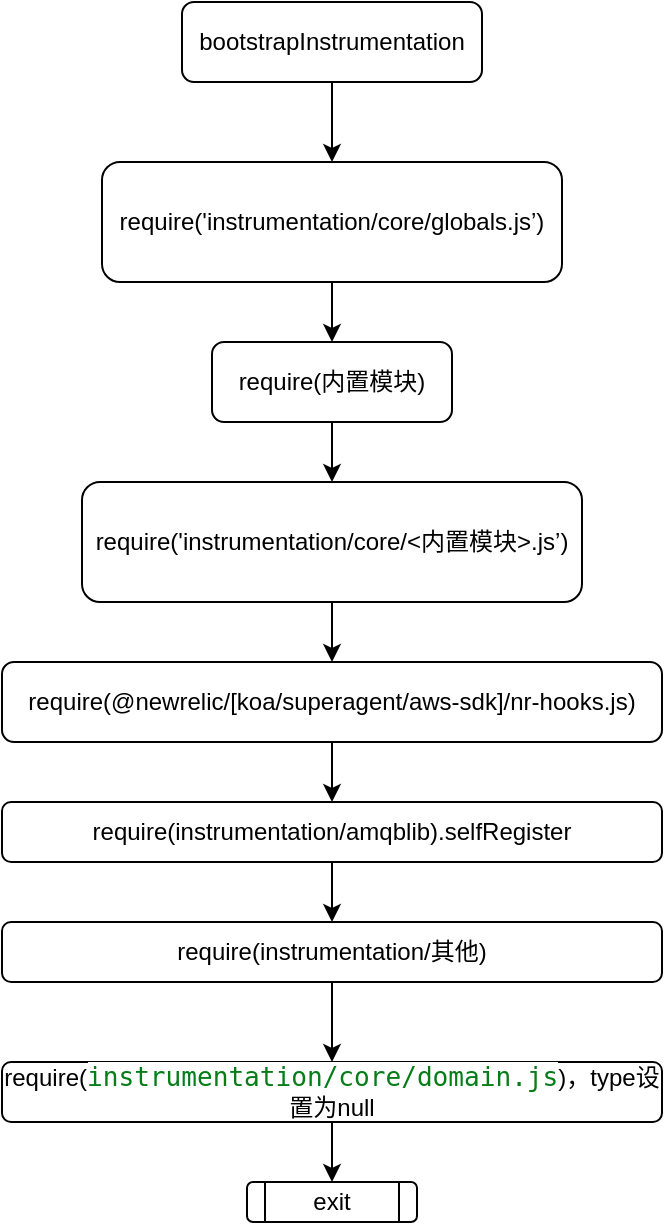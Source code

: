 <mxfile version="14.7.3" type="github">
  <diagram id="C5RBs43oDa-KdzZeNtuy" name="Page-1">
    <mxGraphModel dx="858" dy="590" grid="1" gridSize="10" guides="1" tooltips="1" connect="1" arrows="1" fold="1" page="1" pageScale="1" pageWidth="827" pageHeight="1169" math="0" shadow="0">
      <root>
        <mxCell id="WIyWlLk6GJQsqaUBKTNV-0" />
        <mxCell id="WIyWlLk6GJQsqaUBKTNV-1" parent="WIyWlLk6GJQsqaUBKTNV-0" />
        <mxCell id="REBfTNrumJtzJRZc6Gil-6" value="" style="edgeStyle=orthogonalEdgeStyle;rounded=0;orthogonalLoop=1;jettySize=auto;html=1;" edge="1" parent="WIyWlLk6GJQsqaUBKTNV-1" source="WIyWlLk6GJQsqaUBKTNV-3" target="REBfTNrumJtzJRZc6Gil-1">
          <mxGeometry relative="1" as="geometry" />
        </mxCell>
        <mxCell id="WIyWlLk6GJQsqaUBKTNV-3" value="&lt;span&gt;bootstrapInstrumentation&lt;/span&gt;" style="rounded=1;whiteSpace=wrap;html=1;fontSize=12;glass=0;strokeWidth=1;shadow=0;" parent="WIyWlLk6GJQsqaUBKTNV-1" vertex="1">
          <mxGeometry x="160" y="100" width="150" height="40" as="geometry" />
        </mxCell>
        <mxCell id="REBfTNrumJtzJRZc6Gil-8" value="" style="edgeStyle=orthogonalEdgeStyle;rounded=0;orthogonalLoop=1;jettySize=auto;html=1;" edge="1" parent="WIyWlLk6GJQsqaUBKTNV-1" source="REBfTNrumJtzJRZc6Gil-0" target="REBfTNrumJtzJRZc6Gil-7">
          <mxGeometry relative="1" as="geometry" />
        </mxCell>
        <mxCell id="REBfTNrumJtzJRZc6Gil-0" value="&lt;span&gt;require(&#39;instrumentation/core/&amp;lt;内置模块&amp;gt;.js’)&lt;/span&gt;" style="rounded=1;whiteSpace=wrap;html=1;" vertex="1" parent="WIyWlLk6GJQsqaUBKTNV-1">
          <mxGeometry x="110" y="340" width="250" height="60" as="geometry" />
        </mxCell>
        <mxCell id="REBfTNrumJtzJRZc6Gil-3" value="" style="edgeStyle=orthogonalEdgeStyle;rounded=0;orthogonalLoop=1;jettySize=auto;html=1;" edge="1" parent="WIyWlLk6GJQsqaUBKTNV-1" source="REBfTNrumJtzJRZc6Gil-1" target="REBfTNrumJtzJRZc6Gil-2">
          <mxGeometry relative="1" as="geometry" />
        </mxCell>
        <mxCell id="REBfTNrumJtzJRZc6Gil-1" value="&lt;span&gt;require(&#39;instrumentation/core/globals.js’)&lt;/span&gt;" style="rounded=1;whiteSpace=wrap;html=1;" vertex="1" parent="WIyWlLk6GJQsqaUBKTNV-1">
          <mxGeometry x="120" y="180" width="230" height="60" as="geometry" />
        </mxCell>
        <mxCell id="REBfTNrumJtzJRZc6Gil-4" value="" style="edgeStyle=orthogonalEdgeStyle;rounded=0;orthogonalLoop=1;jettySize=auto;html=1;" edge="1" parent="WIyWlLk6GJQsqaUBKTNV-1" source="REBfTNrumJtzJRZc6Gil-2" target="REBfTNrumJtzJRZc6Gil-0">
          <mxGeometry relative="1" as="geometry" />
        </mxCell>
        <mxCell id="REBfTNrumJtzJRZc6Gil-2" value="require(内置模块)" style="rounded=1;whiteSpace=wrap;html=1;fontSize=12;glass=0;strokeWidth=1;shadow=0;" vertex="1" parent="WIyWlLk6GJQsqaUBKTNV-1">
          <mxGeometry x="175" y="270" width="120" height="40" as="geometry" />
        </mxCell>
        <mxCell id="REBfTNrumJtzJRZc6Gil-11" value="" style="edgeStyle=orthogonalEdgeStyle;rounded=0;orthogonalLoop=1;jettySize=auto;html=1;" edge="1" parent="WIyWlLk6GJQsqaUBKTNV-1" source="REBfTNrumJtzJRZc6Gil-7" target="REBfTNrumJtzJRZc6Gil-10">
          <mxGeometry relative="1" as="geometry" />
        </mxCell>
        <mxCell id="REBfTNrumJtzJRZc6Gil-7" value="require(&lt;span&gt;@newrelic/[koa/superagent/aws-sdk]/nr-hooks.js)&lt;/span&gt;" style="whiteSpace=wrap;html=1;rounded=1;" vertex="1" parent="WIyWlLk6GJQsqaUBKTNV-1">
          <mxGeometry x="70" y="430" width="330" height="40" as="geometry" />
        </mxCell>
        <mxCell id="REBfTNrumJtzJRZc6Gil-13" value="" style="edgeStyle=orthogonalEdgeStyle;rounded=0;orthogonalLoop=1;jettySize=auto;html=1;" edge="1" parent="WIyWlLk6GJQsqaUBKTNV-1" source="REBfTNrumJtzJRZc6Gil-10" target="REBfTNrumJtzJRZc6Gil-12">
          <mxGeometry relative="1" as="geometry" />
        </mxCell>
        <mxCell id="REBfTNrumJtzJRZc6Gil-10" value="require(instrumentation/amqblib).selfRegister&lt;br&gt;" style="whiteSpace=wrap;html=1;rounded=1;" vertex="1" parent="WIyWlLk6GJQsqaUBKTNV-1">
          <mxGeometry x="70" y="500" width="330" height="30" as="geometry" />
        </mxCell>
        <mxCell id="REBfTNrumJtzJRZc6Gil-15" value="" style="edgeStyle=orthogonalEdgeStyle;rounded=0;orthogonalLoop=1;jettySize=auto;html=1;" edge="1" parent="WIyWlLk6GJQsqaUBKTNV-1" source="REBfTNrumJtzJRZc6Gil-12" target="REBfTNrumJtzJRZc6Gil-14">
          <mxGeometry relative="1" as="geometry" />
        </mxCell>
        <mxCell id="REBfTNrumJtzJRZc6Gil-12" value="require(instrumentation/其他)" style="whiteSpace=wrap;html=1;rounded=1;" vertex="1" parent="WIyWlLk6GJQsqaUBKTNV-1">
          <mxGeometry x="70" y="560" width="330" height="30" as="geometry" />
        </mxCell>
        <mxCell id="REBfTNrumJtzJRZc6Gil-18" value="" style="edgeStyle=orthogonalEdgeStyle;rounded=0;orthogonalLoop=1;jettySize=auto;html=1;" edge="1" parent="WIyWlLk6GJQsqaUBKTNV-1" source="REBfTNrumJtzJRZc6Gil-14" target="REBfTNrumJtzJRZc6Gil-17">
          <mxGeometry relative="1" as="geometry" />
        </mxCell>
        <mxCell id="REBfTNrumJtzJRZc6Gil-14" value="require(&lt;span style=&quot;color: rgb(6 , 125 , 23) ; background-color: rgb(255 , 255 , 255) ; font-family: &amp;#34;jetbrains mono&amp;#34; , monospace ; font-size: 9.8pt&quot;&gt;instrumentation/core/domain.js&lt;/span&gt;&lt;span&gt;)，type设置为null&lt;/span&gt;" style="whiteSpace=wrap;html=1;rounded=1;" vertex="1" parent="WIyWlLk6GJQsqaUBKTNV-1">
          <mxGeometry x="70" y="630" width="330" height="30" as="geometry" />
        </mxCell>
        <mxCell id="REBfTNrumJtzJRZc6Gil-17" value="exit" style="shape=process;whiteSpace=wrap;html=1;backgroundOutline=1;rounded=1;" vertex="1" parent="WIyWlLk6GJQsqaUBKTNV-1">
          <mxGeometry x="192.5" y="690" width="85" height="20" as="geometry" />
        </mxCell>
      </root>
    </mxGraphModel>
  </diagram>
</mxfile>
